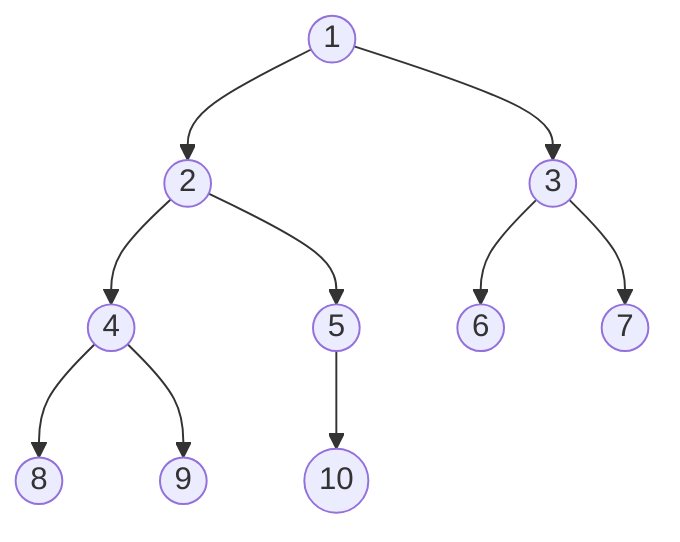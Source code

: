 graph TB
    A((1))-->B((2))
    A-->C((3))
    B-->D((4))
    B-->E((5))
    C-->F((6))
    C-->G((7))
    D-->H((8))
    D-->I((9))
    E-->J((10))